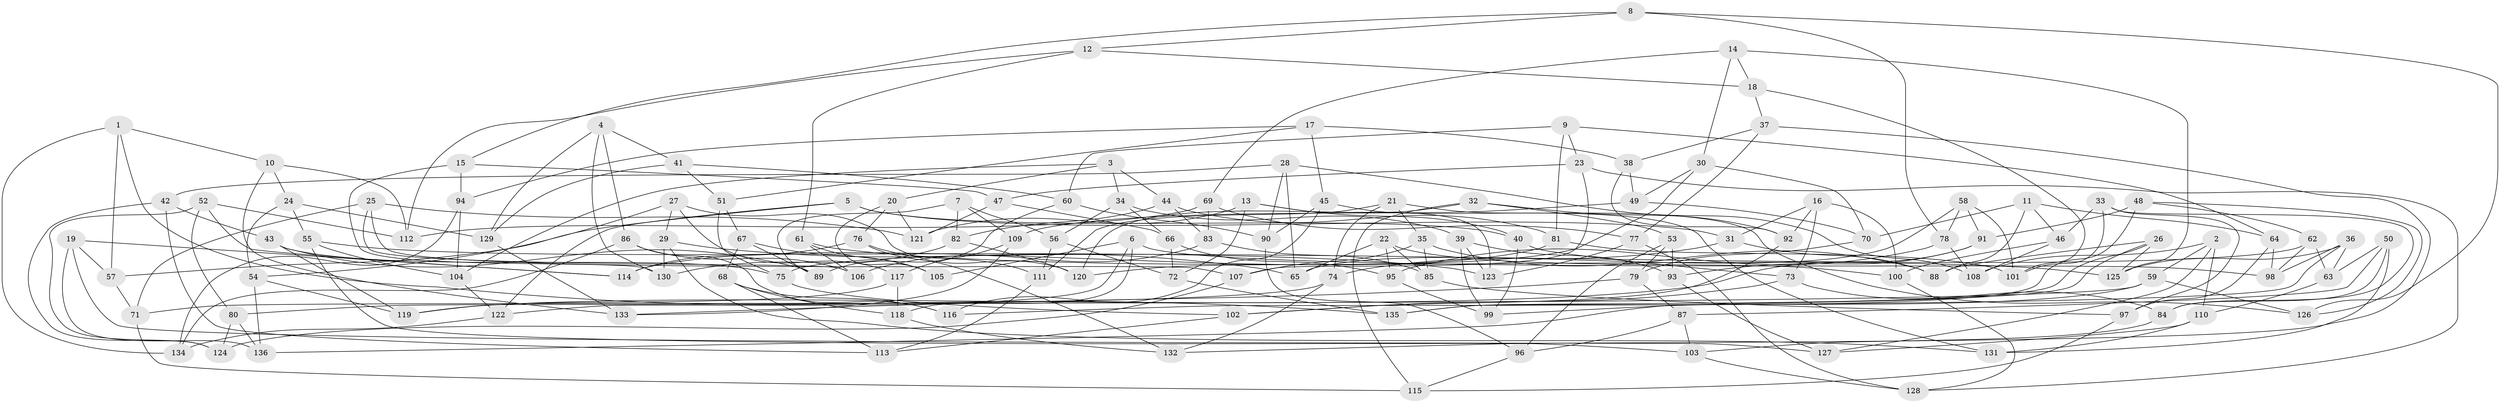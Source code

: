// coarse degree distribution, {6: 0.5, 3: 0.03488372093023256, 5: 0.08139534883720931, 4: 0.38372093023255816}
// Generated by graph-tools (version 1.1) at 2025/42/03/06/25 10:42:17]
// undirected, 136 vertices, 272 edges
graph export_dot {
graph [start="1"]
  node [color=gray90,style=filled];
  1;
  2;
  3;
  4;
  5;
  6;
  7;
  8;
  9;
  10;
  11;
  12;
  13;
  14;
  15;
  16;
  17;
  18;
  19;
  20;
  21;
  22;
  23;
  24;
  25;
  26;
  27;
  28;
  29;
  30;
  31;
  32;
  33;
  34;
  35;
  36;
  37;
  38;
  39;
  40;
  41;
  42;
  43;
  44;
  45;
  46;
  47;
  48;
  49;
  50;
  51;
  52;
  53;
  54;
  55;
  56;
  57;
  58;
  59;
  60;
  61;
  62;
  63;
  64;
  65;
  66;
  67;
  68;
  69;
  70;
  71;
  72;
  73;
  74;
  75;
  76;
  77;
  78;
  79;
  80;
  81;
  82;
  83;
  84;
  85;
  86;
  87;
  88;
  89;
  90;
  91;
  92;
  93;
  94;
  95;
  96;
  97;
  98;
  99;
  100;
  101;
  102;
  103;
  104;
  105;
  106;
  107;
  108;
  109;
  110;
  111;
  112;
  113;
  114;
  115;
  116;
  117;
  118;
  119;
  120;
  121;
  122;
  123;
  124;
  125;
  126;
  127;
  128;
  129;
  130;
  131;
  132;
  133;
  134;
  135;
  136;
  1 -- 135;
  1 -- 134;
  1 -- 10;
  1 -- 57;
  2 -- 127;
  2 -- 59;
  2 -- 110;
  2 -- 108;
  3 -- 44;
  3 -- 20;
  3 -- 34;
  3 -- 104;
  4 -- 130;
  4 -- 86;
  4 -- 129;
  4 -- 41;
  5 -- 40;
  5 -- 122;
  5 -- 31;
  5 -- 57;
  6 -- 105;
  6 -- 122;
  6 -- 98;
  6 -- 118;
  7 -- 56;
  7 -- 89;
  7 -- 109;
  7 -- 82;
  8 -- 15;
  8 -- 126;
  8 -- 12;
  8 -- 78;
  9 -- 60;
  9 -- 64;
  9 -- 23;
  9 -- 81;
  10 -- 133;
  10 -- 112;
  10 -- 24;
  11 -- 46;
  11 -- 70;
  11 -- 64;
  11 -- 88;
  12 -- 61;
  12 -- 112;
  12 -- 18;
  13 -- 123;
  13 -- 121;
  13 -- 40;
  13 -- 72;
  14 -- 30;
  14 -- 125;
  14 -- 18;
  14 -- 69;
  15 -- 94;
  15 -- 130;
  15 -- 47;
  16 -- 73;
  16 -- 31;
  16 -- 100;
  16 -- 92;
  17 -- 38;
  17 -- 94;
  17 -- 51;
  17 -- 45;
  18 -- 37;
  18 -- 101;
  19 -- 136;
  19 -- 57;
  19 -- 127;
  19 -- 114;
  20 -- 76;
  20 -- 121;
  20 -- 105;
  21 -- 74;
  21 -- 35;
  21 -- 111;
  21 -- 126;
  22 -- 95;
  22 -- 100;
  22 -- 85;
  22 -- 65;
  23 -- 47;
  23 -- 107;
  23 -- 128;
  24 -- 55;
  24 -- 54;
  24 -- 129;
  25 -- 71;
  25 -- 106;
  25 -- 107;
  25 -- 121;
  26 -- 135;
  26 -- 136;
  26 -- 125;
  26 -- 88;
  27 -- 29;
  27 -- 117;
  27 -- 120;
  27 -- 54;
  28 -- 90;
  28 -- 65;
  28 -- 42;
  28 -- 108;
  29 -- 130;
  29 -- 65;
  29 -- 131;
  30 -- 49;
  30 -- 120;
  30 -- 70;
  31 -- 88;
  31 -- 74;
  32 -- 53;
  32 -- 92;
  32 -- 115;
  32 -- 120;
  33 -- 97;
  33 -- 46;
  33 -- 84;
  33 -- 101;
  34 -- 66;
  34 -- 39;
  34 -- 56;
  35 -- 85;
  35 -- 107;
  35 -- 88;
  36 -- 98;
  36 -- 125;
  36 -- 63;
  36 -- 116;
  37 -- 132;
  37 -- 77;
  37 -- 38;
  38 -- 92;
  38 -- 49;
  39 -- 99;
  39 -- 93;
  39 -- 123;
  40 -- 99;
  40 -- 73;
  41 -- 51;
  41 -- 129;
  41 -- 60;
  42 -- 43;
  42 -- 124;
  42 -- 113;
  43 -- 119;
  43 -- 75;
  43 -- 89;
  44 -- 82;
  44 -- 83;
  44 -- 81;
  45 -- 116;
  45 -- 90;
  45 -- 131;
  46 -- 108;
  46 -- 100;
  47 -- 121;
  47 -- 66;
  48 -- 135;
  48 -- 62;
  48 -- 126;
  48 -- 91;
  49 -- 109;
  49 -- 70;
  50 -- 131;
  50 -- 87;
  50 -- 63;
  50 -- 84;
  51 -- 67;
  51 -- 75;
  52 -- 124;
  52 -- 112;
  52 -- 114;
  52 -- 80;
  53 -- 79;
  53 -- 93;
  53 -- 96;
  54 -- 136;
  54 -- 119;
  55 -- 123;
  55 -- 104;
  55 -- 103;
  56 -- 111;
  56 -- 72;
  57 -- 71;
  58 -- 65;
  58 -- 101;
  58 -- 78;
  58 -- 91;
  59 -- 126;
  59 -- 71;
  59 -- 99;
  60 -- 89;
  60 -- 90;
  61 -- 106;
  61 -- 125;
  61 -- 105;
  62 -- 63;
  62 -- 75;
  62 -- 98;
  63 -- 110;
  64 -- 98;
  64 -- 97;
  66 -- 72;
  66 -- 95;
  67 -- 68;
  67 -- 89;
  67 -- 105;
  68 -- 113;
  68 -- 118;
  68 -- 116;
  69 -- 83;
  69 -- 112;
  69 -- 77;
  70 -- 79;
  71 -- 115;
  72 -- 135;
  73 -- 102;
  73 -- 84;
  74 -- 132;
  74 -- 80;
  75 -- 102;
  76 -- 111;
  76 -- 132;
  76 -- 114;
  77 -- 128;
  77 -- 123;
  78 -- 108;
  78 -- 95;
  79 -- 133;
  79 -- 87;
  80 -- 124;
  80 -- 136;
  81 -- 101;
  81 -- 114;
  82 -- 130;
  82 -- 120;
  83 -- 85;
  83 -- 106;
  84 -- 103;
  85 -- 97;
  86 -- 106;
  86 -- 116;
  86 -- 134;
  87 -- 103;
  87 -- 96;
  90 -- 96;
  91 -- 93;
  91 -- 119;
  92 -- 102;
  93 -- 127;
  94 -- 134;
  94 -- 104;
  95 -- 99;
  96 -- 115;
  97 -- 115;
  100 -- 128;
  102 -- 113;
  103 -- 128;
  104 -- 122;
  107 -- 124;
  109 -- 117;
  109 -- 133;
  110 -- 131;
  110 -- 127;
  111 -- 113;
  117 -- 118;
  117 -- 119;
  118 -- 132;
  122 -- 134;
  129 -- 133;
}
